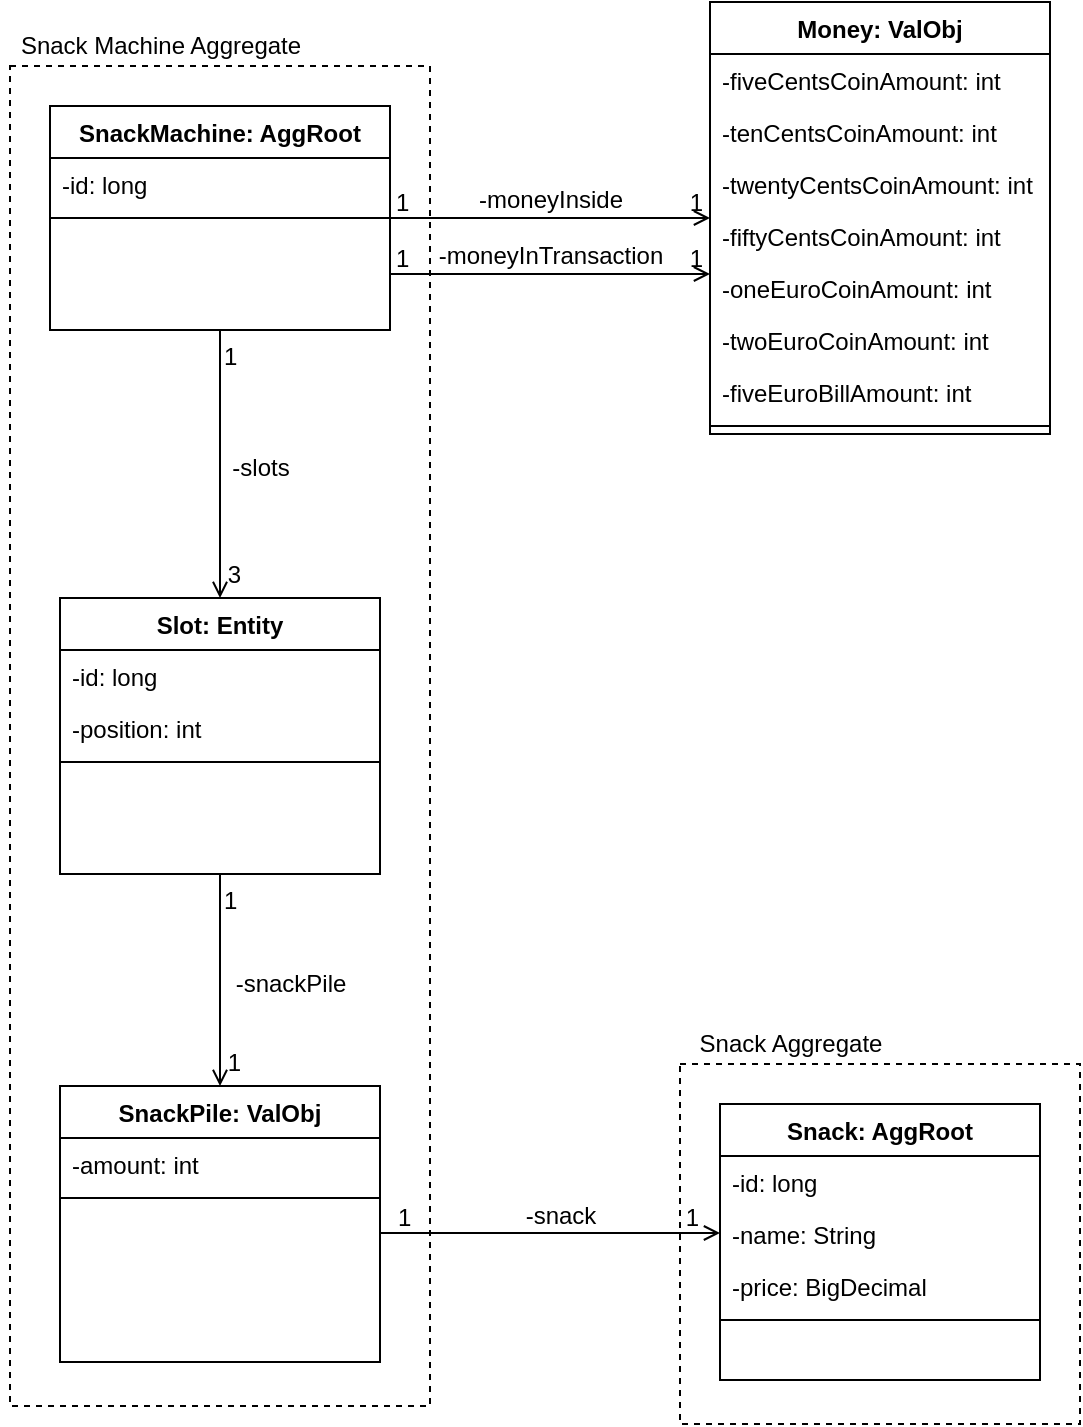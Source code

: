 <mxfile version="16.4.6" type="device"><diagram id="C5RBs43oDa-KdzZeNtuy" name="Page-1"><mxGraphModel dx="1426" dy="803" grid="1" gridSize="10" guides="1" tooltips="1" connect="1" arrows="1" fold="1" page="1" pageScale="1" pageWidth="827" pageHeight="1169" math="0" shadow="0"><root><mxCell id="WIyWlLk6GJQsqaUBKTNV-0"/><mxCell id="WIyWlLk6GJQsqaUBKTNV-1" parent="WIyWlLk6GJQsqaUBKTNV-0"/><mxCell id="G2l-XTHh_2kI0Lr9L2F5-20" value="" style="rounded=0;whiteSpace=wrap;html=1;dashed=1;" parent="WIyWlLk6GJQsqaUBKTNV-1" vertex="1"><mxGeometry x="535" y="599" width="200" height="180" as="geometry"/></mxCell><mxCell id="G2l-XTHh_2kI0Lr9L2F5-18" value="" style="rounded=0;whiteSpace=wrap;html=1;dashed=1;" parent="WIyWlLk6GJQsqaUBKTNV-1" vertex="1"><mxGeometry x="200" y="100" width="210" height="670" as="geometry"/></mxCell><mxCell id="zkfFHV4jXpPFQw0GAbJ--0" value="SnackMachine: AggRoot" style="swimlane;fontStyle=1;align=center;verticalAlign=top;childLayout=stackLayout;horizontal=1;startSize=26;horizontalStack=0;resizeParent=1;resizeLast=0;collapsible=1;marginBottom=0;rounded=0;shadow=0;strokeWidth=1;" parent="WIyWlLk6GJQsqaUBKTNV-1" vertex="1"><mxGeometry x="220" y="120" width="170" height="112" as="geometry"><mxRectangle x="230" y="140" width="160" height="26" as="alternateBounds"/></mxGeometry></mxCell><mxCell id="zkfFHV4jXpPFQw0GAbJ--1" value="-id: long" style="text;align=left;verticalAlign=top;spacingLeft=4;spacingRight=4;overflow=hidden;rotatable=0;points=[[0,0.5],[1,0.5]];portConstraint=eastwest;" parent="zkfFHV4jXpPFQw0GAbJ--0" vertex="1"><mxGeometry y="26" width="170" height="26" as="geometry"/></mxCell><mxCell id="zkfFHV4jXpPFQw0GAbJ--4" value="" style="line;html=1;strokeWidth=1;align=left;verticalAlign=middle;spacingTop=-1;spacingLeft=3;spacingRight=3;rotatable=0;labelPosition=right;points=[];portConstraint=eastwest;" parent="zkfFHV4jXpPFQw0GAbJ--0" vertex="1"><mxGeometry y="52" width="170" height="8" as="geometry"/></mxCell><mxCell id="zkfFHV4jXpPFQw0GAbJ--17" value="Money: ValObj" style="swimlane;fontStyle=1;align=center;verticalAlign=top;childLayout=stackLayout;horizontal=1;startSize=26;horizontalStack=0;resizeParent=1;resizeLast=0;collapsible=1;marginBottom=0;rounded=0;shadow=0;strokeWidth=1;" parent="WIyWlLk6GJQsqaUBKTNV-1" vertex="1"><mxGeometry x="550" y="68" width="170" height="216" as="geometry"><mxRectangle x="550" y="140" width="160" height="26" as="alternateBounds"/></mxGeometry></mxCell><mxCell id="zkfFHV4jXpPFQw0GAbJ--18" value="-fiveCentsCoinAmount: int" style="text;align=left;verticalAlign=top;spacingLeft=4;spacingRight=4;overflow=hidden;rotatable=0;points=[[0,0.5],[1,0.5]];portConstraint=eastwest;" parent="zkfFHV4jXpPFQw0GAbJ--17" vertex="1"><mxGeometry y="26" width="170" height="26" as="geometry"/></mxCell><mxCell id="zkfFHV4jXpPFQw0GAbJ--19" value="-tenCentsCoinAmount: int" style="text;align=left;verticalAlign=top;spacingLeft=4;spacingRight=4;overflow=hidden;rotatable=0;points=[[0,0.5],[1,0.5]];portConstraint=eastwest;rounded=0;shadow=0;html=0;" parent="zkfFHV4jXpPFQw0GAbJ--17" vertex="1"><mxGeometry y="52" width="170" height="26" as="geometry"/></mxCell><mxCell id="zkfFHV4jXpPFQw0GAbJ--21" value="-twentyCentsCoinAmount: int" style="text;align=left;verticalAlign=top;spacingLeft=4;spacingRight=4;overflow=hidden;rotatable=0;points=[[0,0.5],[1,0.5]];portConstraint=eastwest;rounded=0;shadow=0;html=0;" parent="zkfFHV4jXpPFQw0GAbJ--17" vertex="1"><mxGeometry y="78" width="170" height="26" as="geometry"/></mxCell><mxCell id="zkfFHV4jXpPFQw0GAbJ--22" value="-fiftyCentsCoinAmount: int" style="text;align=left;verticalAlign=top;spacingLeft=4;spacingRight=4;overflow=hidden;rotatable=0;points=[[0,0.5],[1,0.5]];portConstraint=eastwest;rounded=0;shadow=0;html=0;" parent="zkfFHV4jXpPFQw0GAbJ--17" vertex="1"><mxGeometry y="104" width="170" height="26" as="geometry"/></mxCell><mxCell id="G2l-XTHh_2kI0Lr9L2F5-33" value="-oneEuroCoinAmount: int" style="text;align=left;verticalAlign=top;spacingLeft=4;spacingRight=4;overflow=hidden;rotatable=0;points=[[0,0.5],[1,0.5]];portConstraint=eastwest;rounded=0;shadow=0;html=0;" parent="zkfFHV4jXpPFQw0GAbJ--17" vertex="1"><mxGeometry y="130" width="170" height="26" as="geometry"/></mxCell><mxCell id="G2l-XTHh_2kI0Lr9L2F5-35" value="-twoEuroCoinAmount: int" style="text;align=left;verticalAlign=top;spacingLeft=4;spacingRight=4;overflow=hidden;rotatable=0;points=[[0,0.5],[1,0.5]];portConstraint=eastwest;rounded=0;shadow=0;html=0;" parent="zkfFHV4jXpPFQw0GAbJ--17" vertex="1"><mxGeometry y="156" width="170" height="26" as="geometry"/></mxCell><mxCell id="G2l-XTHh_2kI0Lr9L2F5-34" value="-fiveEuroBillAmount: int" style="text;align=left;verticalAlign=top;spacingLeft=4;spacingRight=4;overflow=hidden;rotatable=0;points=[[0,0.5],[1,0.5]];portConstraint=eastwest;rounded=0;shadow=0;html=0;" parent="zkfFHV4jXpPFQw0GAbJ--17" vertex="1"><mxGeometry y="182" width="170" height="26" as="geometry"/></mxCell><mxCell id="zkfFHV4jXpPFQw0GAbJ--23" value="" style="line;html=1;strokeWidth=1;align=left;verticalAlign=middle;spacingTop=-1;spacingLeft=3;spacingRight=3;rotatable=0;labelPosition=right;points=[];portConstraint=eastwest;" parent="zkfFHV4jXpPFQw0GAbJ--17" vertex="1"><mxGeometry y="208" width="170" height="8" as="geometry"/></mxCell><mxCell id="zkfFHV4jXpPFQw0GAbJ--26" value="" style="endArrow=open;shadow=0;strokeWidth=1;rounded=0;endFill=1;edgeStyle=elbowEdgeStyle;elbow=vertical;" parent="WIyWlLk6GJQsqaUBKTNV-1" source="zkfFHV4jXpPFQw0GAbJ--0" target="zkfFHV4jXpPFQw0GAbJ--17" edge="1"><mxGeometry x="0.5" y="41" relative="1" as="geometry"><mxPoint x="380" y="192" as="sourcePoint"/><mxPoint x="540" y="192" as="targetPoint"/><mxPoint x="-40" y="32" as="offset"/></mxGeometry></mxCell><mxCell id="zkfFHV4jXpPFQw0GAbJ--27" value="1" style="resizable=0;align=left;verticalAlign=bottom;labelBackgroundColor=none;fontSize=12;" parent="zkfFHV4jXpPFQw0GAbJ--26" connectable="0" vertex="1"><mxGeometry x="-1" relative="1" as="geometry"><mxPoint x="1" y="1" as="offset"/></mxGeometry></mxCell><mxCell id="zkfFHV4jXpPFQw0GAbJ--28" value="1" style="resizable=0;align=right;verticalAlign=bottom;labelBackgroundColor=none;fontSize=12;" parent="zkfFHV4jXpPFQw0GAbJ--26" connectable="0" vertex="1"><mxGeometry x="1" relative="1" as="geometry"><mxPoint x="-2" y="1" as="offset"/></mxGeometry></mxCell><mxCell id="zkfFHV4jXpPFQw0GAbJ--29" value="-moneyInside" style="text;html=1;resizable=0;points=[];;align=center;verticalAlign=middle;labelBackgroundColor=none;rounded=0;shadow=0;strokeWidth=1;fontSize=12;" parent="zkfFHV4jXpPFQw0GAbJ--26" vertex="1" connectable="0"><mxGeometry x="0.5" y="49" relative="1" as="geometry"><mxPoint x="-40" y="40" as="offset"/></mxGeometry></mxCell><mxCell id="G2l-XTHh_2kI0Lr9L2F5-0" value="Slot: Entity" style="swimlane;fontStyle=1;align=center;verticalAlign=top;childLayout=stackLayout;horizontal=1;startSize=26;horizontalStack=0;resizeParent=1;resizeLast=0;collapsible=1;marginBottom=0;rounded=0;shadow=0;strokeWidth=1;" parent="WIyWlLk6GJQsqaUBKTNV-1" vertex="1"><mxGeometry x="225" y="366" width="160" height="138" as="geometry"><mxRectangle x="230" y="140" width="160" height="26" as="alternateBounds"/></mxGeometry></mxCell><mxCell id="G2l-XTHh_2kI0Lr9L2F5-1" value="-id: long" style="text;align=left;verticalAlign=top;spacingLeft=4;spacingRight=4;overflow=hidden;rotatable=0;points=[[0,0.5],[1,0.5]];portConstraint=eastwest;" parent="G2l-XTHh_2kI0Lr9L2F5-0" vertex="1"><mxGeometry y="26" width="160" height="26" as="geometry"/></mxCell><mxCell id="G2l-XTHh_2kI0Lr9L2F5-40" value="-position: int" style="text;align=left;verticalAlign=top;spacingLeft=4;spacingRight=4;overflow=hidden;rotatable=0;points=[[0,0.5],[1,0.5]];portConstraint=eastwest;" parent="G2l-XTHh_2kI0Lr9L2F5-0" vertex="1"><mxGeometry y="52" width="160" height="26" as="geometry"/></mxCell><mxCell id="G2l-XTHh_2kI0Lr9L2F5-3" value="" style="line;html=1;strokeWidth=1;align=left;verticalAlign=middle;spacingTop=-1;spacingLeft=3;spacingRight=3;rotatable=0;labelPosition=right;points=[];portConstraint=eastwest;" parent="G2l-XTHh_2kI0Lr9L2F5-0" vertex="1"><mxGeometry y="78" width="160" height="8" as="geometry"/></mxCell><mxCell id="G2l-XTHh_2kI0Lr9L2F5-4" value="Snack: AggRoot" style="swimlane;fontStyle=1;align=center;verticalAlign=top;childLayout=stackLayout;horizontal=1;startSize=26;horizontalStack=0;resizeParent=1;resizeLast=0;collapsible=1;marginBottom=0;rounded=0;shadow=0;strokeWidth=1;" parent="WIyWlLk6GJQsqaUBKTNV-1" vertex="1"><mxGeometry x="555" y="619" width="160" height="138" as="geometry"><mxRectangle x="230" y="140" width="160" height="26" as="alternateBounds"/></mxGeometry></mxCell><mxCell id="G2l-XTHh_2kI0Lr9L2F5-5" value="-id: long" style="text;align=left;verticalAlign=top;spacingLeft=4;spacingRight=4;overflow=hidden;rotatable=0;points=[[0,0.5],[1,0.5]];portConstraint=eastwest;" parent="G2l-XTHh_2kI0Lr9L2F5-4" vertex="1"><mxGeometry y="26" width="160" height="26" as="geometry"/></mxCell><mxCell id="G2l-XTHh_2kI0Lr9L2F5-22" value="-name: String" style="text;align=left;verticalAlign=top;spacingLeft=4;spacingRight=4;overflow=hidden;rotatable=0;points=[[0,0.5],[1,0.5]];portConstraint=eastwest;" parent="G2l-XTHh_2kI0Lr9L2F5-4" vertex="1"><mxGeometry y="52" width="160" height="26" as="geometry"/></mxCell><mxCell id="G2l-XTHh_2kI0Lr9L2F5-6" value="-price: BigDecimal" style="text;align=left;verticalAlign=top;spacingLeft=4;spacingRight=4;overflow=hidden;rotatable=0;points=[[0,0.5],[1,0.5]];portConstraint=eastwest;rounded=0;shadow=0;html=0;" parent="G2l-XTHh_2kI0Lr9L2F5-4" vertex="1"><mxGeometry y="78" width="160" height="26" as="geometry"/></mxCell><mxCell id="G2l-XTHh_2kI0Lr9L2F5-7" value="" style="line;html=1;strokeWidth=1;align=left;verticalAlign=middle;spacingTop=-1;spacingLeft=3;spacingRight=3;rotatable=0;labelPosition=right;points=[];portConstraint=eastwest;" parent="G2l-XTHh_2kI0Lr9L2F5-4" vertex="1"><mxGeometry y="104" width="160" height="8" as="geometry"/></mxCell><mxCell id="G2l-XTHh_2kI0Lr9L2F5-8" value="" style="endArrow=open;shadow=0;strokeWidth=1;rounded=0;endFill=1;edgeStyle=elbowEdgeStyle;elbow=vertical;exitX=0.5;exitY=1;exitDx=0;exitDy=0;entryX=0.5;entryY=0;entryDx=0;entryDy=0;" parent="WIyWlLk6GJQsqaUBKTNV-1" source="zkfFHV4jXpPFQw0GAbJ--0" target="G2l-XTHh_2kI0Lr9L2F5-0" edge="1"><mxGeometry x="0.5" y="41" relative="1" as="geometry"><mxPoint x="390" y="199" as="sourcePoint"/><mxPoint x="518" y="199" as="targetPoint"/><mxPoint x="-40" y="32" as="offset"/></mxGeometry></mxCell><mxCell id="G2l-XTHh_2kI0Lr9L2F5-9" value="1" style="resizable=0;align=left;verticalAlign=bottom;labelBackgroundColor=none;fontSize=12;" parent="G2l-XTHh_2kI0Lr9L2F5-8" connectable="0" vertex="1"><mxGeometry x="-1" relative="1" as="geometry"><mxPoint y="22" as="offset"/></mxGeometry></mxCell><mxCell id="G2l-XTHh_2kI0Lr9L2F5-10" value="3" style="resizable=0;align=right;verticalAlign=bottom;labelBackgroundColor=none;fontSize=12;" parent="G2l-XTHh_2kI0Lr9L2F5-8" connectable="0" vertex="1"><mxGeometry x="1" relative="1" as="geometry"><mxPoint x="12" y="-3" as="offset"/></mxGeometry></mxCell><mxCell id="G2l-XTHh_2kI0Lr9L2F5-11" value="-slots" style="text;html=1;resizable=0;points=[];;align=center;verticalAlign=middle;labelBackgroundColor=none;rounded=0;shadow=0;strokeWidth=1;fontSize=12;" parent="G2l-XTHh_2kI0Lr9L2F5-8" vertex="1" connectable="0"><mxGeometry x="0.5" y="49" relative="1" as="geometry"><mxPoint x="-29" y="-32" as="offset"/></mxGeometry></mxCell><mxCell id="G2l-XTHh_2kI0Lr9L2F5-12" value="" style="endArrow=open;shadow=0;strokeWidth=1;rounded=0;endFill=1;edgeStyle=elbowEdgeStyle;elbow=vertical;" parent="WIyWlLk6GJQsqaUBKTNV-1" source="OCP1UiK7vBCezHrd-pIE-0" target="G2l-XTHh_2kI0Lr9L2F5-4" edge="1"><mxGeometry x="0.5" y="41" relative="1" as="geometry"><mxPoint x="385" y="462" as="sourcePoint"/><mxPoint x="518" y="199" as="targetPoint"/><mxPoint x="-40" y="32" as="offset"/></mxGeometry></mxCell><mxCell id="G2l-XTHh_2kI0Lr9L2F5-13" value="1" style="resizable=0;align=left;verticalAlign=bottom;labelBackgroundColor=none;fontSize=12;" parent="G2l-XTHh_2kI0Lr9L2F5-12" connectable="0" vertex="1"><mxGeometry x="-1" relative="1" as="geometry"><mxPoint x="7" y="1" as="offset"/></mxGeometry></mxCell><mxCell id="G2l-XTHh_2kI0Lr9L2F5-14" value="1" style="resizable=0;align=right;verticalAlign=bottom;labelBackgroundColor=none;fontSize=12;" parent="G2l-XTHh_2kI0Lr9L2F5-12" connectable="0" vertex="1"><mxGeometry x="1" relative="1" as="geometry"><mxPoint x="-9" y="1" as="offset"/></mxGeometry></mxCell><mxCell id="G2l-XTHh_2kI0Lr9L2F5-15" value="-snack" style="text;html=1;resizable=0;points=[];;align=center;verticalAlign=middle;labelBackgroundColor=none;rounded=0;shadow=0;strokeWidth=1;fontSize=12;" parent="G2l-XTHh_2kI0Lr9L2F5-12" vertex="1" connectable="0"><mxGeometry x="0.5" y="49" relative="1" as="geometry"><mxPoint x="-38" y="40" as="offset"/></mxGeometry></mxCell><mxCell id="G2l-XTHh_2kI0Lr9L2F5-19" value="Snack Machine Aggregate" style="text;html=1;align=center;verticalAlign=middle;resizable=0;points=[];autosize=1;strokeColor=none;" parent="WIyWlLk6GJQsqaUBKTNV-1" vertex="1"><mxGeometry x="195" y="80" width="160" height="20" as="geometry"/></mxCell><mxCell id="G2l-XTHh_2kI0Lr9L2F5-21" value="Snack Aggregate" style="text;html=1;align=center;verticalAlign=middle;resizable=0;points=[];autosize=1;strokeColor=none;" parent="WIyWlLk6GJQsqaUBKTNV-1" vertex="1"><mxGeometry x="535" y="579" width="110" height="20" as="geometry"/></mxCell><mxCell id="G2l-XTHh_2kI0Lr9L2F5-36" value="" style="endArrow=open;shadow=0;strokeWidth=1;rounded=0;endFill=1;edgeStyle=elbowEdgeStyle;elbow=vertical;" parent="WIyWlLk6GJQsqaUBKTNV-1" target="zkfFHV4jXpPFQw0GAbJ--17" edge="1"><mxGeometry x="0.5" y="41" relative="1" as="geometry"><mxPoint x="390" y="204" as="sourcePoint"/><mxPoint x="507" y="204" as="targetPoint"/><mxPoint x="-40" y="32" as="offset"/></mxGeometry></mxCell><mxCell id="G2l-XTHh_2kI0Lr9L2F5-37" value="1" style="resizable=0;align=left;verticalAlign=bottom;labelBackgroundColor=none;fontSize=12;" parent="G2l-XTHh_2kI0Lr9L2F5-36" connectable="0" vertex="1"><mxGeometry x="-1" relative="1" as="geometry"><mxPoint x="1" y="1" as="offset"/></mxGeometry></mxCell><mxCell id="G2l-XTHh_2kI0Lr9L2F5-38" value="1" style="resizable=0;align=right;verticalAlign=bottom;labelBackgroundColor=none;fontSize=12;" parent="G2l-XTHh_2kI0Lr9L2F5-36" connectable="0" vertex="1"><mxGeometry x="1" relative="1" as="geometry"><mxPoint x="-2" y="1" as="offset"/></mxGeometry></mxCell><mxCell id="G2l-XTHh_2kI0Lr9L2F5-39" value="-moneyInTransaction" style="text;html=1;resizable=0;points=[];;align=center;verticalAlign=middle;labelBackgroundColor=none;rounded=0;shadow=0;strokeWidth=1;fontSize=12;" parent="G2l-XTHh_2kI0Lr9L2F5-36" vertex="1" connectable="0"><mxGeometry x="0.5" y="49" relative="1" as="geometry"><mxPoint x="-40" y="40" as="offset"/></mxGeometry></mxCell><mxCell id="OCP1UiK7vBCezHrd-pIE-0" value="SnackPile: ValObj" style="swimlane;fontStyle=1;align=center;verticalAlign=top;childLayout=stackLayout;horizontal=1;startSize=26;horizontalStack=0;resizeParent=1;resizeLast=0;collapsible=1;marginBottom=0;rounded=0;shadow=0;strokeWidth=1;" vertex="1" parent="WIyWlLk6GJQsqaUBKTNV-1"><mxGeometry x="225" y="610" width="160" height="138" as="geometry"><mxRectangle x="230" y="140" width="160" height="26" as="alternateBounds"/></mxGeometry></mxCell><mxCell id="OCP1UiK7vBCezHrd-pIE-3" value="-amount: int" style="text;align=left;verticalAlign=top;spacingLeft=4;spacingRight=4;overflow=hidden;rotatable=0;points=[[0,0.5],[1,0.5]];portConstraint=eastwest;rounded=0;shadow=0;html=0;" vertex="1" parent="OCP1UiK7vBCezHrd-pIE-0"><mxGeometry y="26" width="160" height="26" as="geometry"/></mxCell><mxCell id="OCP1UiK7vBCezHrd-pIE-4" value="" style="line;html=1;strokeWidth=1;align=left;verticalAlign=middle;spacingTop=-1;spacingLeft=3;spacingRight=3;rotatable=0;labelPosition=right;points=[];portConstraint=eastwest;" vertex="1" parent="OCP1UiK7vBCezHrd-pIE-0"><mxGeometry y="52" width="160" height="8" as="geometry"/></mxCell><mxCell id="OCP1UiK7vBCezHrd-pIE-5" value="" style="endArrow=open;shadow=0;strokeWidth=1;rounded=0;endFill=1;edgeStyle=elbowEdgeStyle;elbow=vertical;" edge="1" parent="WIyWlLk6GJQsqaUBKTNV-1" source="G2l-XTHh_2kI0Lr9L2F5-0" target="OCP1UiK7vBCezHrd-pIE-0"><mxGeometry x="0.5" y="41" relative="1" as="geometry"><mxPoint x="315" y="242" as="sourcePoint"/><mxPoint x="315" y="381" as="targetPoint"/><mxPoint x="-40" y="32" as="offset"/></mxGeometry></mxCell><mxCell id="OCP1UiK7vBCezHrd-pIE-6" value="1" style="resizable=0;align=left;verticalAlign=bottom;labelBackgroundColor=none;fontSize=12;" connectable="0" vertex="1" parent="OCP1UiK7vBCezHrd-pIE-5"><mxGeometry x="-1" relative="1" as="geometry"><mxPoint y="22" as="offset"/></mxGeometry></mxCell><mxCell id="OCP1UiK7vBCezHrd-pIE-7" value="1" style="resizable=0;align=right;verticalAlign=bottom;labelBackgroundColor=none;fontSize=12;" connectable="0" vertex="1" parent="OCP1UiK7vBCezHrd-pIE-5"><mxGeometry x="1" relative="1" as="geometry"><mxPoint x="12" y="-3" as="offset"/></mxGeometry></mxCell><mxCell id="OCP1UiK7vBCezHrd-pIE-8" value="-snackPile" style="text;html=1;resizable=0;points=[];;align=center;verticalAlign=middle;labelBackgroundColor=none;rounded=0;shadow=0;strokeWidth=1;fontSize=12;" vertex="1" connectable="0" parent="OCP1UiK7vBCezHrd-pIE-5"><mxGeometry x="0.5" y="49" relative="1" as="geometry"><mxPoint x="-14" y="-25" as="offset"/></mxGeometry></mxCell></root></mxGraphModel></diagram></mxfile>